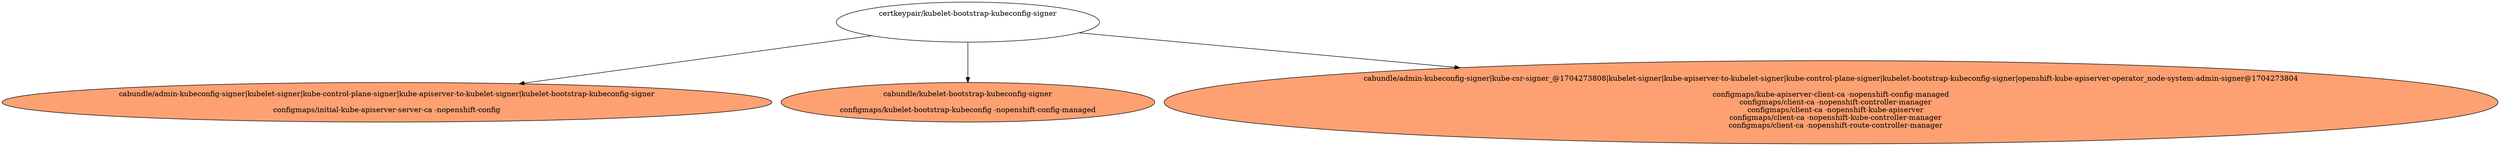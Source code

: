digraph "Local Certificate" {
  // Node definitions.
  12 [
    label="certkeypair/kubelet-bootstrap-kubeconfig-signer\n\n\n"
    style=filled
    fillcolor=white
  ];
  17 [
    label="cabundle/admin-kubeconfig-signer|kubelet-signer|kube-control-plane-signer|kube-apiserver-to-kubelet-signer|kubelet-bootstrap-kubeconfig-signer\n\nconfigmaps/initial-kube-apiserver-server-ca -nopenshift-config\n"
    style=filled
    fillcolor="#fda172"
  ];
  22 [
    label="cabundle/kubelet-bootstrap-kubeconfig-signer\n\nconfigmaps/kubelet-bootstrap-kubeconfig -nopenshift-config-managed\n"
    style=filled
    fillcolor="#fda172"
  ];
  23 [
    label="cabundle/admin-kubeconfig-signer|kube-csr-signer_@1704273808|kubelet-signer|kube-apiserver-to-kubelet-signer|kube-control-plane-signer|kubelet-bootstrap-kubeconfig-signer|openshift-kube-apiserver-operator_node-system-admin-signer@1704273804\n\nconfigmaps/kube-apiserver-client-ca -nopenshift-config-managed\n    configmaps/client-ca -nopenshift-controller-manager\n    configmaps/client-ca -nopenshift-kube-apiserver\n    configmaps/client-ca -nopenshift-kube-controller-manager\n    configmaps/client-ca -nopenshift-route-controller-manager\n"
    style=filled
    fillcolor="#fda172"
  ];

  // Edge definitions.
  12 -> 17;
  12 -> 22;
  12 -> 23;
}